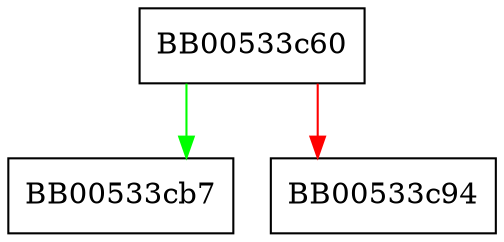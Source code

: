 digraph acpt_new {
  node [shape="box"];
  graph [splines=ortho];
  BB00533c60 -> BB00533cb7 [color="green"];
  BB00533c60 -> BB00533c94 [color="red"];
}
